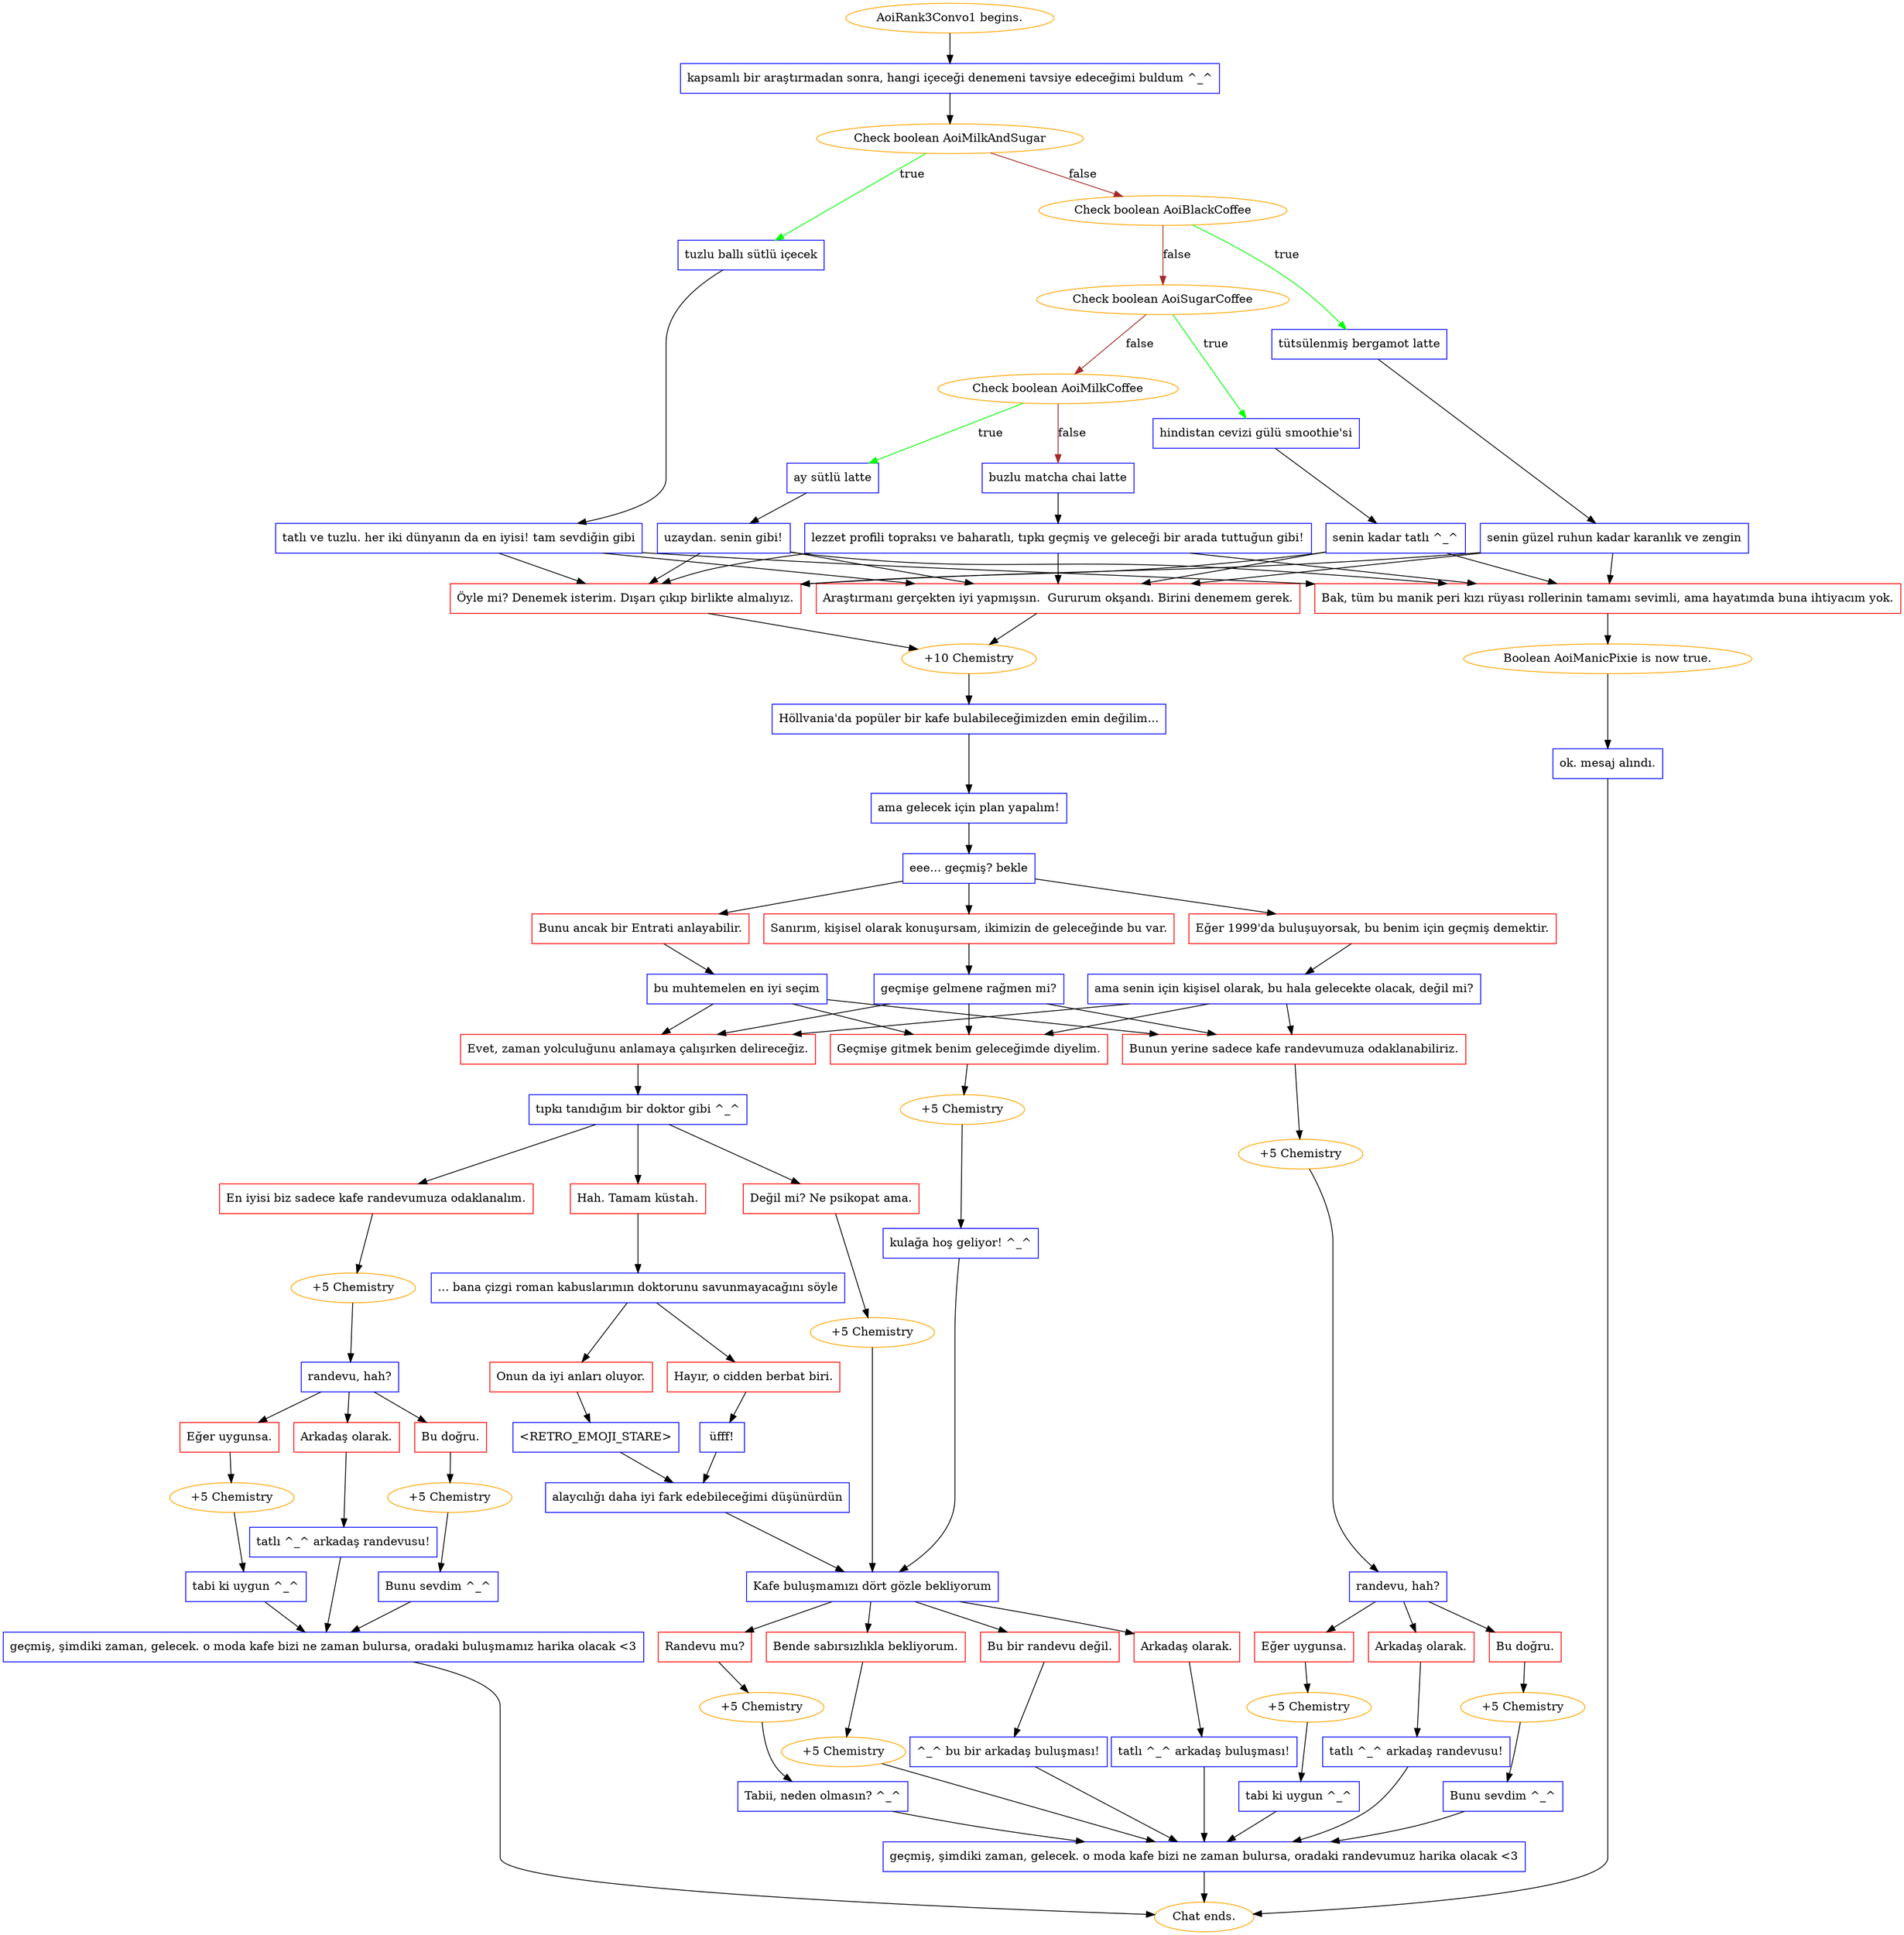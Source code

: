 digraph {
	"AoiRank3Convo1 begins." [color=orange];
		"AoiRank3Convo1 begins." -> j2994805140;
	j2994805140 [label="kapsamlı bir araştırmadan sonra, hangi içeceği denemeni tavsiye edeceğimi buldum ^_^",shape=box,color=blue];
		j2994805140 -> j2832275836;
	j2832275836 [label="Check boolean AoiMilkAndSugar",color=orange];
		j2832275836 -> j2586763233 [label=true,color=green];
		j2832275836 -> j2244232038 [label=false,color=brown];
	j2586763233 [label="tuzlu ballı sütlü içecek",shape=box,color=blue];
		j2586763233 -> j345455683;
	j2244232038 [label="Check boolean AoiBlackCoffee",color=orange];
		j2244232038 -> j3293737974 [label=true,color=green];
		j2244232038 -> j358257648 [label=false,color=brown];
	j345455683 [label="tatlı ve tuzlu. her iki dünyanın da en iyisi! tam sevdiğin gibi",shape=box,color=blue];
		j345455683 -> j2783844739;
		j345455683 -> j1828936001;
		j345455683 -> j3389420392;
	j3293737974 [label="tütsülenmiş bergamot latte",shape=box,color=blue];
		j3293737974 -> j3284547564;
	j358257648 [label="Check boolean AoiSugarCoffee",color=orange];
		j358257648 -> j1349105142 [label=true,color=green];
		j358257648 -> j443038053 [label=false,color=brown];
	j2783844739 [label="Araştırmanı gerçekten iyi yapmışsın.  Gururum okşandı. Birini denemem gerek.",shape=box,color=red];
		j2783844739 -> j1132384409;
	j1828936001 [label="Öyle mi? Denemek isterim. Dışarı çıkıp birlikte almalıyız.",shape=box,color=red];
		j1828936001 -> j1132384409;
	j3389420392 [label="Bak, tüm bu manik peri kızı rüyası rollerinin tamamı sevimli, ama hayatımda buna ihtiyacım yok.",shape=box,color=red];
		j3389420392 -> j2421817256;
	j3284547564 [label="senin güzel ruhun kadar karanlık ve zengin",shape=box,color=blue];
		j3284547564 -> j2783844739;
		j3284547564 -> j1828936001;
		j3284547564 -> j3389420392;
	j1349105142 [label="hindistan cevizi gülü smoothie'si",shape=box,color=blue];
		j1349105142 -> j683979575;
	j443038053 [label="Check boolean AoiMilkCoffee",color=orange];
		j443038053 -> j2734675209 [label=true,color=green];
		j443038053 -> j2199692708 [label=false,color=brown];
	j1132384409 [label="+10 Chemistry",color=orange];
		j1132384409 -> j2238890357;
	j2421817256 [label="Boolean AoiManicPixie is now true.",color=orange];
		j2421817256 -> j1239104699;
	j683979575 [label="senin kadar tatlı ^_^",shape=box,color=blue];
		j683979575 -> j2783844739;
		j683979575 -> j1828936001;
		j683979575 -> j3389420392;
	j2734675209 [label="ay sütlü latte",shape=box,color=blue];
		j2734675209 -> j3948204445;
	j2199692708 [label="buzlu matcha chai latte",shape=box,color=blue];
		j2199692708 -> j1891491781;
	j2238890357 [label="Höllvania'da popüler bir kafe bulabileceğimizden emin değilim...",shape=box,color=blue];
		j2238890357 -> j1382097021;
	j1239104699 [label="ok. mesaj alındı.",shape=box,color=blue];
		j1239104699 -> "Chat ends.";
	j3948204445 [label="uzaydan. senin gibi!",shape=box,color=blue];
		j3948204445 -> j2783844739;
		j3948204445 -> j1828936001;
		j3948204445 -> j3389420392;
	j1891491781 [label="lezzet profili topraksı ve baharatlı, tıpkı geçmiş ve geleceği bir arada tuttuğun gibi!",shape=box,color=blue];
		j1891491781 -> j2783844739;
		j1891491781 -> j1828936001;
		j1891491781 -> j3389420392;
	j1382097021 [label="ama gelecek için plan yapalım!",shape=box,color=blue];
		j1382097021 -> j4132789912;
	"Chat ends." [color=orange];
	j4132789912 [label="eee... geçmiş? bekle",shape=box,color=blue];
		j4132789912 -> j3268363181;
		j4132789912 -> j1856629252;
		j4132789912 -> j2654295012;
	j3268363181 [label="Eğer 1999'da buluşuyorsak, bu benim için geçmiş demektir.",shape=box,color=red];
		j3268363181 -> j2145587289;
	j1856629252 [label="Sanırım, kişisel olarak konuşursam, ikimizin de geleceğinde bu var.",shape=box,color=red];
		j1856629252 -> j3912905801;
	j2654295012 [label="Bunu ancak bir Entrati anlayabilir.",shape=box,color=red];
		j2654295012 -> j3616592136;
	j2145587289 [label="ama senin için kişisel olarak, bu hala gelecekte olacak, değil mi?",shape=box,color=blue];
		j2145587289 -> j2810545611;
		j2145587289 -> j3537887909;
		j2145587289 -> j1401621872;
	j3912905801 [label="geçmişe gelmene rağmen mi?",shape=box,color=blue];
		j3912905801 -> j2810545611;
		j3912905801 -> j3537887909;
		j3912905801 -> j1401621872;
	j3616592136 [label="bu muhtemelen en iyi seçim",shape=box,color=blue];
		j3616592136 -> j2810545611;
		j3616592136 -> j3537887909;
		j3616592136 -> j1401621872;
	j2810545611 [label="Evet, zaman yolculuğunu anlamaya çalışırken delireceğiz.",shape=box,color=red];
		j2810545611 -> j1055930306;
	j3537887909 [label="Geçmişe gitmek benim geleceğimde diyelim.",shape=box,color=red];
		j3537887909 -> j1690431612;
	j1401621872 [label="Bunun yerine sadece kafe randevumuza odaklanabiliriz.",shape=box,color=red];
		j1401621872 -> j1756913058;
	j1055930306 [label="tıpkı tanıdığım bir doktor gibi ^_^",shape=box,color=blue];
		j1055930306 -> j3255086758;
		j1055930306 -> j3303315686;
		j1055930306 -> j362147820;
	j1690431612 [label="+5 Chemistry",color=orange];
		j1690431612 -> j3188277764;
	j1756913058 [label="+5 Chemistry",color=orange];
		j1756913058 -> j3377939627;
	j3255086758 [label="En iyisi biz sadece kafe randevumuza odaklanalım.",shape=box,color=red];
		j3255086758 -> j751821938;
	j3303315686 [label="Hah. Tamam küstah.",shape=box,color=red];
		j3303315686 -> j3232355530;
	j362147820 [label="Değil mi? Ne psikopat ama.",shape=box,color=red];
		j362147820 -> j2911524534;
	j3188277764 [label="kulağa hoş geliyor! ^_^",shape=box,color=blue];
		j3188277764 -> j2620890440;
	j3377939627 [label="randevu, hah?",shape=box,color=blue];
		j3377939627 -> j1424046030;
		j3377939627 -> j1512856164;
		j3377939627 -> j2988972237;
	j751821938 [label="+5 Chemistry",color=orange];
		j751821938 -> j1419875144;
	j3232355530 [label="... bana çizgi roman kabuslarımın doktorunu savunmayacağını söyle",shape=box,color=blue];
		j3232355530 -> j1756928126;
		j3232355530 -> j3819479360;
	j2911524534 [label="+5 Chemistry",color=orange];
		j2911524534 -> j2620890440;
	j2620890440 [label="Kafe buluşmamızı dört gözle bekliyorum",shape=box,color=blue];
		j2620890440 -> j3364649790;
		j2620890440 -> j1212449188;
		j2620890440 -> j1692709571;
		j2620890440 -> j2904444459;
	j1424046030 [label="Bu doğru.",shape=box,color=red];
		j1424046030 -> j2888508093;
	j1512856164 [label="Arkadaş olarak.",shape=box,color=red];
		j1512856164 -> j1508999599;
	j2988972237 [label="Eğer uygunsa.",shape=box,color=red];
		j2988972237 -> j816353689;
	j1419875144 [label="randevu, hah?",shape=box,color=blue];
		j1419875144 -> j4241937875;
		j1419875144 -> j3083576910;
		j1419875144 -> j587846221;
	j1756928126 [label="Onun da iyi anları oluyor.",shape=box,color=red];
		j1756928126 -> j944127562;
	j3819479360 [label="Hayır, o cidden berbat biri.",shape=box,color=red];
		j3819479360 -> j2117531566;
	j3364649790 [label="Bende sabırsızlıkla bekliyorum.",shape=box,color=red];
		j3364649790 -> j2764717613;
	j1212449188 [label="Randevu mu?",shape=box,color=red];
		j1212449188 -> j3807611060;
	j1692709571 [label="Bu bir randevu değil.",shape=box,color=red];
		j1692709571 -> j534132967;
	j2904444459 [label="Arkadaş olarak.",shape=box,color=red];
		j2904444459 -> j1458605654;
	j2888508093 [label="+5 Chemistry",color=orange];
		j2888508093 -> j3294559298;
	j1508999599 [label="tatlı ^_^ arkadaş randevusu!",shape=box,color=blue];
		j1508999599 -> j1511213138;
	j816353689 [label="+5 Chemistry",color=orange];
		j816353689 -> j2803495466;
	j4241937875 [label="Bu doğru.",shape=box,color=red];
		j4241937875 -> j1354525320;
	j3083576910 [label="Arkadaş olarak.",shape=box,color=red];
		j3083576910 -> j672938995;
	j587846221 [label="Eğer uygunsa.",shape=box,color=red];
		j587846221 -> j3267839175;
	j944127562 [label="<RETRO_EMOJI_STARE>",shape=box,color=blue];
		j944127562 -> j2755190422;
	j2117531566 [label="üfff!",shape=box,color=blue];
		j2117531566 -> j2755190422;
	j2764717613 [label="+5 Chemistry",color=orange];
		j2764717613 -> j1511213138;
	j3807611060 [label="+5 Chemistry",color=orange];
		j3807611060 -> j3440955860;
	j534132967 [label="^_^ bu bir arkadaş buluşması!",shape=box,color=blue];
		j534132967 -> j1511213138;
	j1458605654 [label="tatlı ^_^ arkadaş buluşması!",shape=box,color=blue];
		j1458605654 -> j1511213138;
	j3294559298 [label="Bunu sevdim ^_^",shape=box,color=blue];
		j3294559298 -> j1511213138;
	j1511213138 [label="geçmiş, şimdiki zaman, gelecek. o moda kafe bizi ne zaman bulursa, oradaki randevumuz harika olacak <3",shape=box,color=blue];
		j1511213138 -> "Chat ends.";
	j2803495466 [label="tabi ki uygun ^_^",shape=box,color=blue];
		j2803495466 -> j1511213138;
	j1354525320 [label="+5 Chemistry",color=orange];
		j1354525320 -> j3641372576;
	j672938995 [label="tatlı ^_^ arkadaş randevusu!",shape=box,color=blue];
		j672938995 -> j499731023;
	j3267839175 [label="+5 Chemistry",color=orange];
		j3267839175 -> j4273236001;
	j2755190422 [label="alaycılığı daha iyi fark edebileceğimi düşünürdün",shape=box,color=blue];
		j2755190422 -> j2620890440;
	j3440955860 [label="Tabii, neden olmasın? ^_^",shape=box,color=blue];
		j3440955860 -> j1511213138;
	j3641372576 [label="Bunu sevdim ^_^",shape=box,color=blue];
		j3641372576 -> j499731023;
	j499731023 [label="geçmiş, şimdiki zaman, gelecek. o moda kafe bizi ne zaman bulursa, oradaki buluşmamız harika olacak <3",shape=box,color=blue];
		j499731023 -> "Chat ends.";
	j4273236001 [label="tabi ki uygun ^_^",shape=box,color=blue];
		j4273236001 -> j499731023;
}
